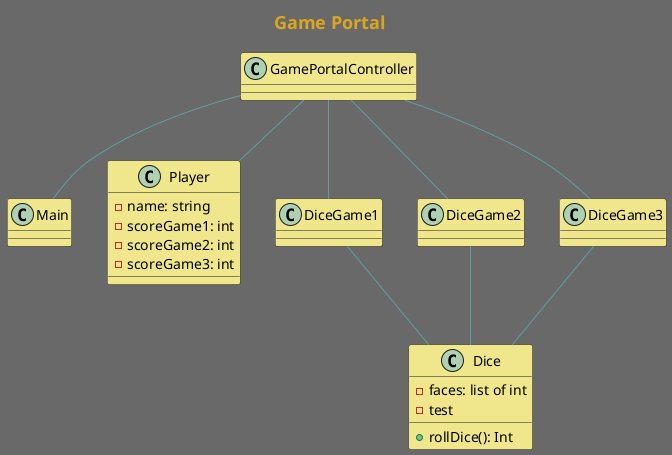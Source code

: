 @startuml
'https://plantuml.com/class-diagram
title "Game Portal"
skinparam backgroundcolor DimGrey
skinparam TitleFontColor GoldenRod
skinparam TitleFontSize 18
skinparam class{
ArrowColor CadetBlue
backgroundcolor khaki

}
class "Main" as m{

}
class "GamePortalController" as cont{
}
class "Player" as p{
- name: string
- scoreGame1: int
- scoreGame2: int
- scoreGame3: int

}
class "Dice" as die{
- faces: list of int
- test
+ rollDice(): Int
}
class "DiceGame1" as g1{
}
class "DiceGame2" as g2{
}
class "DiceGame3" as g3{
}

cont -- p
cont -- m
cont -- g1
cont -- g2
cont -- g3

g1 -- die
g2 -- die
g3 -- die



@enduml